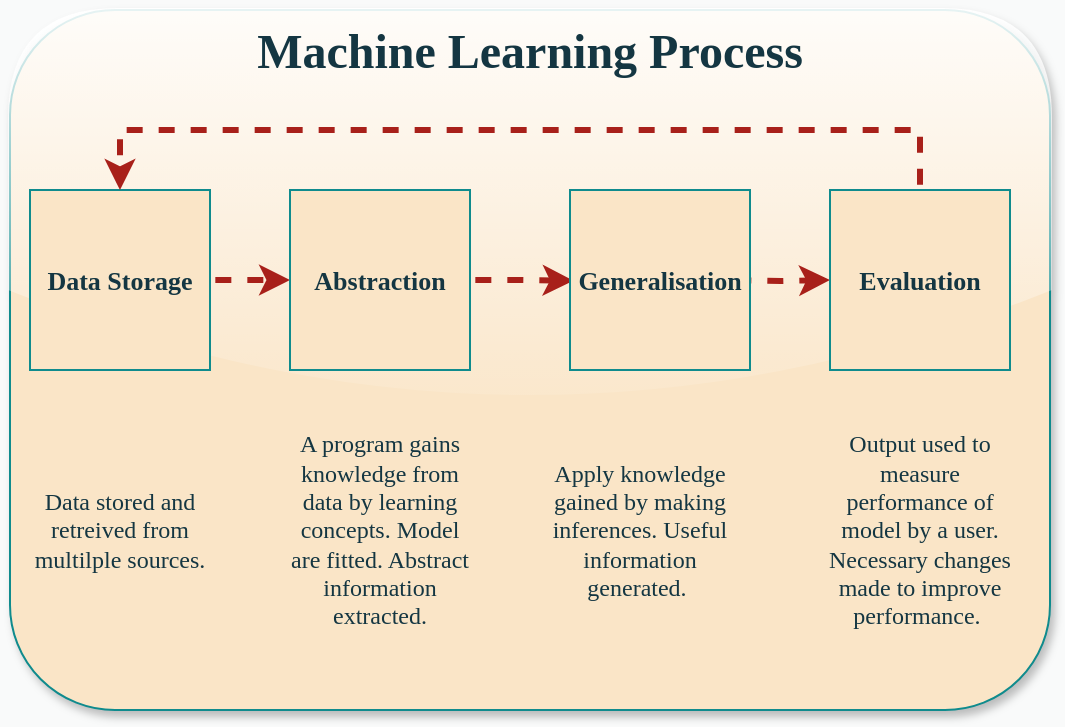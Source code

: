 <mxfile version="24.4.7" type="github">
  <diagram id="prtHgNgQTEPvFCAcTncT" name="Page-1">
    <mxGraphModel dx="756" dy="486" grid="0" gridSize="10" guides="1" tooltips="1" connect="1" arrows="1" fold="1" page="1" pageScale="1" pageWidth="1169" pageHeight="827" background="#f9fafa" math="0" shadow="0">
      <root>
        <mxCell id="0" />
        <mxCell id="1" parent="0" />
        <mxCell id="fXX9wSg6Y7w_bflggcrf-18" value="" style="rounded=1;textOpacity=10;labelBackgroundColor=none;fillColor=#FAE5C7;strokeColor=#0F8B8D;fontSize=13;textShadow=0;labelBorderColor=none;whiteSpace=wrap;html=1;spacing=0;fontFamily=Comic Sans MS;glass=1;shadow=1;fillStyle=auto;fontColor=#143642;" vertex="1" parent="1">
          <mxGeometry x="20" y="150" width="520" height="350" as="geometry" />
        </mxCell>
        <mxCell id="fXX9wSg6Y7w_bflggcrf-5" value="" style="edgeStyle=orthogonalEdgeStyle;rounded=0;orthogonalLoop=1;jettySize=auto;html=1;fillColor=#FAE5C7;strokeColor=#A8201A;flowAnimation=1;strokeWidth=3;labelBackgroundColor=none;fontColor=default;" edge="1" parent="1" source="fXX9wSg6Y7w_bflggcrf-1" target="fXX9wSg6Y7w_bflggcrf-2">
          <mxGeometry relative="1" as="geometry" />
        </mxCell>
        <mxCell id="fXX9wSg6Y7w_bflggcrf-1" value="" style="whiteSpace=wrap;html=1;aspect=fixed;labelBackgroundColor=none;fillColor=#FAE5C7;strokeColor=#0F8B8D;fontColor=#143642;" vertex="1" parent="1">
          <mxGeometry x="30" y="240" width="90" height="90" as="geometry" />
        </mxCell>
        <mxCell id="fXX9wSg6Y7w_bflggcrf-6" value="" style="edgeStyle=orthogonalEdgeStyle;rounded=0;orthogonalLoop=1;jettySize=auto;html=1;fillColor=#FAE5C7;strokeColor=#A8201A;strokeWidth=3;flowAnimation=1;labelBackgroundColor=none;fontColor=default;exitX=1;exitY=0.5;exitDx=0;exitDy=0;entryX=0.02;entryY=0.504;entryDx=0;entryDy=0;entryPerimeter=0;" edge="1" parent="1" source="fXX9wSg6Y7w_bflggcrf-9" target="fXX9wSg6Y7w_bflggcrf-11">
          <mxGeometry relative="1" as="geometry">
            <mxPoint x="290" y="285" as="targetPoint" />
          </mxGeometry>
        </mxCell>
        <mxCell id="fXX9wSg6Y7w_bflggcrf-2" value="" style="whiteSpace=wrap;html=1;aspect=fixed;labelBackgroundColor=none;fillColor=#FAE5C7;strokeColor=#0F8B8D;fontColor=#143642;" vertex="1" parent="1">
          <mxGeometry x="160" y="240" width="90" height="90" as="geometry" />
        </mxCell>
        <mxCell id="fXX9wSg6Y7w_bflggcrf-7" value="" style="edgeStyle=orthogonalEdgeStyle;rounded=0;orthogonalLoop=1;jettySize=auto;html=1;fillColor=#FAE5C7;strokeColor=#A8201A;strokeWidth=3;flowAnimation=1;labelBackgroundColor=none;fontColor=default;" edge="1" parent="1" target="fXX9wSg6Y7w_bflggcrf-4">
          <mxGeometry relative="1" as="geometry">
            <mxPoint x="380" y="285" as="sourcePoint" />
          </mxGeometry>
        </mxCell>
        <mxCell id="fXX9wSg6Y7w_bflggcrf-4" value="" style="whiteSpace=wrap;html=1;aspect=fixed;labelBackgroundColor=none;fillColor=#FAE5C7;strokeColor=#0F8B8D;fontColor=#143642;" vertex="1" parent="1">
          <mxGeometry x="430" y="240" width="90" height="90" as="geometry" />
        </mxCell>
        <mxCell id="fXX9wSg6Y7w_bflggcrf-8" value="Data Storage" style="text;html=1;align=center;verticalAlign=middle;whiteSpace=wrap;rounded=0;fillColor=#FAE5C7;fontStyle=1;fontColor=#143642;strokeColor=#0F8B8D;fontSize=13;labelBorderColor=none;labelBackgroundColor=none;textShadow=0;fontFamily=Comic Sans MS;" vertex="1" parent="1">
          <mxGeometry x="30" y="240" width="90" height="90" as="geometry" />
        </mxCell>
        <mxCell id="fXX9wSg6Y7w_bflggcrf-9" value="Abstraction" style="text;html=1;align=center;verticalAlign=middle;whiteSpace=wrap;rounded=0;fontStyle=1;fillColor=#FAE5C7;fontColor=#143642;strokeColor=#0F8B8D;fontSize=13;labelBorderColor=none;labelBackgroundColor=none;textShadow=0;fontFamily=Comic Sans MS;" vertex="1" parent="1">
          <mxGeometry x="160" y="240" width="90" height="90" as="geometry" />
        </mxCell>
        <mxCell id="fXX9wSg6Y7w_bflggcrf-16" style="edgeStyle=orthogonalEdgeStyle;rounded=0;orthogonalLoop=1;jettySize=auto;html=1;exitX=0.5;exitY=0;exitDx=0;exitDy=0;entryX=0.5;entryY=0;entryDx=0;entryDy=0;fillColor=#FAE5C7;strokeColor=#A8201A;strokeWidth=3;flowAnimation=1;labelBackgroundColor=none;fontColor=default;" edge="1" parent="1" source="fXX9wSg6Y7w_bflggcrf-10" target="fXX9wSg6Y7w_bflggcrf-8">
          <mxGeometry relative="1" as="geometry">
            <Array as="points">
              <mxPoint x="475" y="210" />
              <mxPoint x="75" y="210" />
            </Array>
          </mxGeometry>
        </mxCell>
        <mxCell id="fXX9wSg6Y7w_bflggcrf-10" value="Evaluation" style="text;html=1;align=center;verticalAlign=middle;whiteSpace=wrap;rounded=0;fontStyle=1;fillColor=#FAE5C7;fontColor=#143642;strokeColor=#0F8B8D;fontSize=13;labelBorderColor=none;labelBackgroundColor=none;textShadow=0;fontFamily=Comic Sans MS;" vertex="1" parent="1">
          <mxGeometry x="430" y="240" width="90" height="90" as="geometry" />
        </mxCell>
        <mxCell id="fXX9wSg6Y7w_bflggcrf-11" value="Generalisation" style="text;html=1;align=center;verticalAlign=middle;whiteSpace=wrap;rounded=0;fontStyle=1;fillColor=#FAE5C7;fontColor=#143642;strokeColor=#0F8B8D;fontSize=13;labelBorderColor=none;labelBackgroundColor=none;textShadow=0;fontFamily=Comic Sans MS;" vertex="1" parent="1">
          <mxGeometry x="300" y="240" width="90" height="90" as="geometry" />
        </mxCell>
        <mxCell id="fXX9wSg6Y7w_bflggcrf-12" value="Data stored and retreived from multilple sources." style="text;align=center;verticalAlign=middle;rounded=0;shadow=1;perimeterSpacing=1;opacity=60;fontStyle=0;textShadow=0;labelBackgroundColor=none;whiteSpace=wrap;html=1;spacing=0;fontFamily=Comic Sans MS;fontColor=#143642;" vertex="1" parent="1">
          <mxGeometry x="30" y="350" width="90" height="120" as="geometry" />
        </mxCell>
        <mxCell id="fXX9wSg6Y7w_bflggcrf-13" value="A program gains knowledge from data by learning concepts. Model are fitted. Abstract information extracted." style="text;align=center;verticalAlign=middle;rounded=0;shadow=1;perimeterSpacing=1;opacity=60;fontStyle=0;textShadow=0;labelBackgroundColor=none;whiteSpace=wrap;html=1;spacing=0;fontFamily=Comic Sans MS;fontColor=#143642;" vertex="1" parent="1">
          <mxGeometry x="160" y="350" width="90" height="120" as="geometry" />
        </mxCell>
        <mxCell id="fXX9wSg6Y7w_bflggcrf-14" value="Output used to measure performance of model by a user. Necessary changes made to improve performance.&amp;nbsp;" style="text;align=center;verticalAlign=middle;rounded=0;shadow=1;perimeterSpacing=1;opacity=60;fontStyle=0;textShadow=0;labelBackgroundColor=none;whiteSpace=wrap;html=1;spacing=0;fontFamily=Comic Sans MS;fontColor=#143642;" vertex="1" parent="1">
          <mxGeometry x="430" y="350" width="90" height="120" as="geometry" />
        </mxCell>
        <mxCell id="fXX9wSg6Y7w_bflggcrf-15" value="Apply knowledge gained by making inferences. Useful information generated.&amp;nbsp;" style="text;align=center;verticalAlign=middle;rounded=0;shadow=1;perimeterSpacing=1;opacity=60;fontStyle=0;textShadow=0;labelBackgroundColor=none;whiteSpace=wrap;html=1;spacing=0;fontFamily=Comic Sans MS;fontColor=#143642;" vertex="1" parent="1">
          <mxGeometry x="290" y="350" width="90" height="120" as="geometry" />
        </mxCell>
        <mxCell id="fXX9wSg6Y7w_bflggcrf-22" value="&lt;h1 style=&quot;margin-top: 0px;&quot;&gt;Machine Learning Process&lt;/h1&gt;" style="text;html=1;whiteSpace=wrap;overflow=hidden;rounded=0;align=center;labelBackgroundColor=none;fontColor=#143642;fontFamily=Comic Sans MS;" vertex="1" parent="1">
          <mxGeometry x="85" y="150" width="390" height="40" as="geometry" />
        </mxCell>
      </root>
    </mxGraphModel>
  </diagram>
</mxfile>
